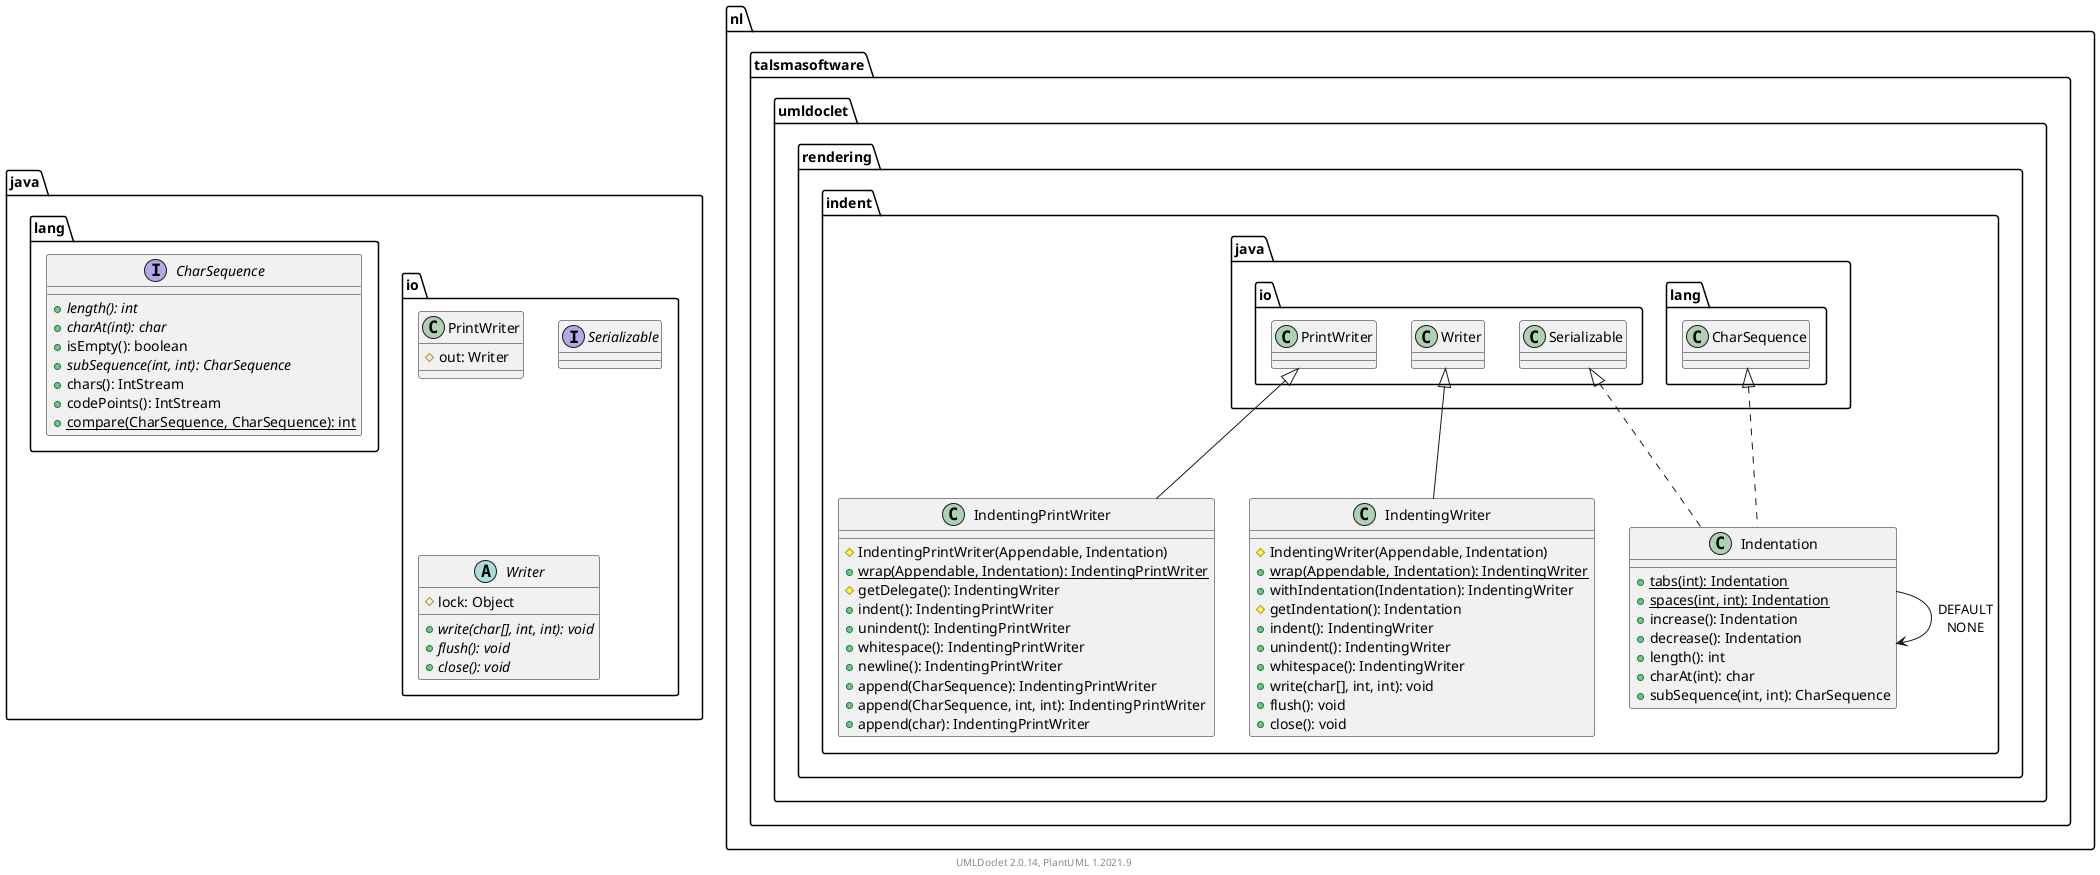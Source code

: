 @startuml
    namespace nl.talsmasoftware.umldoclet.rendering.indent {

        class IndentingPrintWriter [[IndentingPrintWriter.html]] {
            #IndentingPrintWriter(Appendable, Indentation)
            {static} +wrap(Appendable, Indentation): IndentingPrintWriter
            #getDelegate(): IndentingWriter
            +indent(): IndentingPrintWriter
            +unindent(): IndentingPrintWriter
            +whitespace(): IndentingPrintWriter
            +newline(): IndentingPrintWriter
            +append(CharSequence): IndentingPrintWriter
            +append(CharSequence, int, int): IndentingPrintWriter
            +append(char): IndentingPrintWriter
        }

        class Indentation [[Indentation.html]] {
            {static} +tabs(int): Indentation
            {static} +spaces(int, int): Indentation
            +increase(): Indentation
            +decrease(): Indentation
            +length(): int
            +charAt(int): char
            +subSequence(int, int): CharSequence
        }

        class IndentingWriter [[IndentingWriter.html]] {
            #IndentingWriter(Appendable, Indentation)
            {static} +wrap(Appendable, Indentation): IndentingWriter
            +withIndentation(Indentation): IndentingWriter
            #getIndentation(): Indentation
            +indent(): IndentingWriter
            +unindent(): IndentingWriter
            +whitespace(): IndentingWriter
            +write(char[], int, int): void
            +flush(): void
            +close(): void
        }

        java.io.PrintWriter <|-- IndentingPrintWriter
        java.lang.CharSequence <|.. Indentation
        java.io.Serializable <|.. Indentation
        Indentation --> Indentation: DEFAULT\nNONE
        java.io.Writer <|-- IndentingWriter
    }

    namespace java.io {
        class PrintWriter [[https://docs.oracle.com/javase/9/docs/api/java/io/PrintWriter.html?is-external=true]] {
            #out: Writer
        }
        interface Serializable [[https://docs.oracle.com/javase/9/docs/api/java/io/Serializable.html?is-external=true]]
        abstract class Writer [[https://docs.oracle.com/javase/9/docs/api/java/io/Writer.html?is-external=true]] {
            #lock: Object
            {abstract} +write(char[], int, int): void
            {abstract} +flush(): void
            {abstract} +close(): void
        }
    }

    namespace java.lang {
        interface CharSequence [[https://docs.oracle.com/javase/9/docs/api/java/lang/CharSequence.html?is-external=true]] {
            {abstract} +length(): int
            {abstract} +charAt(int): char
            +isEmpty(): boolean
            {abstract} +subSequence(int, int): CharSequence
            +chars(): IntStream
            +codePoints(): IntStream
            {static} +compare(CharSequence, CharSequence): int
        }
    }

    center footer UMLDoclet 2.0.14, PlantUML 1.2021.9
@enduml
